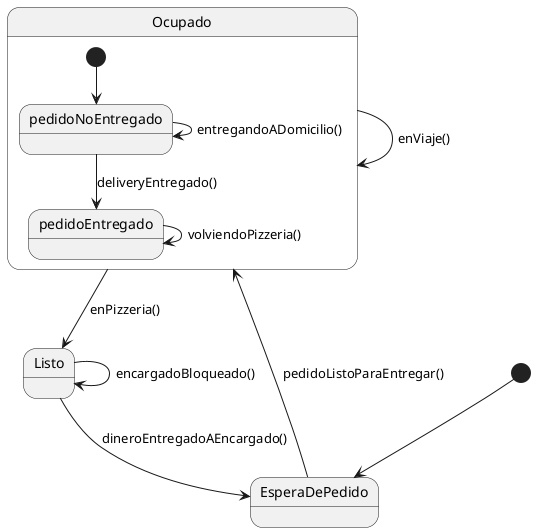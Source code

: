 @startuml Delivery
    state Ocupado {
        [*] --> pedidoNoEntregado
        pedidoNoEntregado --> pedidoNoEntregado : entregandoADomicilio()
        pedidoNoEntregado --> pedidoEntregado : deliveryEntregado()
        pedidoEntregado --> pedidoEntregado : volviendoPizzeria()
    }
    [*] --> EsperaDePedido
    EsperaDePedido --> Ocupado : pedidoListoParaEntregar()
    Ocupado --> Ocupado : enViaje()
    Ocupado --> Listo : enPizzeria()
    Listo --> Listo : encargadoBloqueado()
    Listo --> EsperaDePedido : dineroEntregadoAEncargado()
@enduml